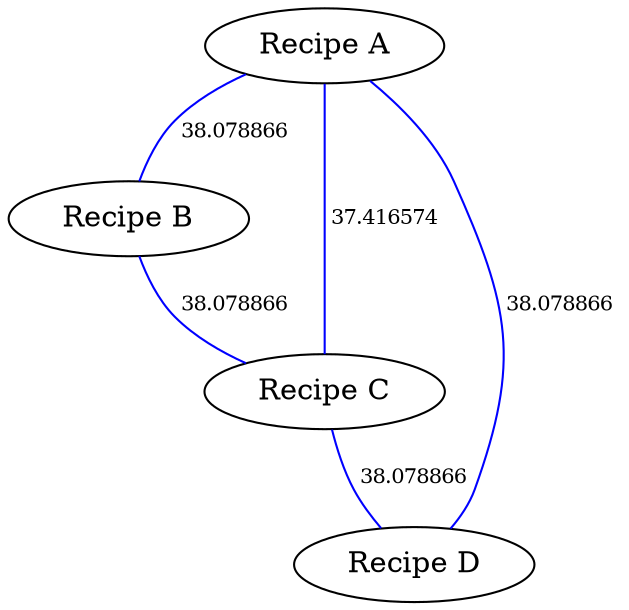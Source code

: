 graph G {
 " Recipe A " -- " Recipe B " [label = " 38.078866 "  fontsize = 10.0 color = blue]; 
 " Recipe A " -- " Recipe C " [label = " 37.416574 "  fontsize = 10.0 color = blue]; 
 " Recipe A " -- " Recipe D " [label = " 38.078866 "  fontsize = 10.0 color = blue]; 
 " Recipe B " -- " Recipe C " [label = " 38.078866 "  fontsize = 10.0 color = blue]; 
 " Recipe C " -- " Recipe D " [label = " 38.078866 "  fontsize = 10.0 color = blue]; 
}